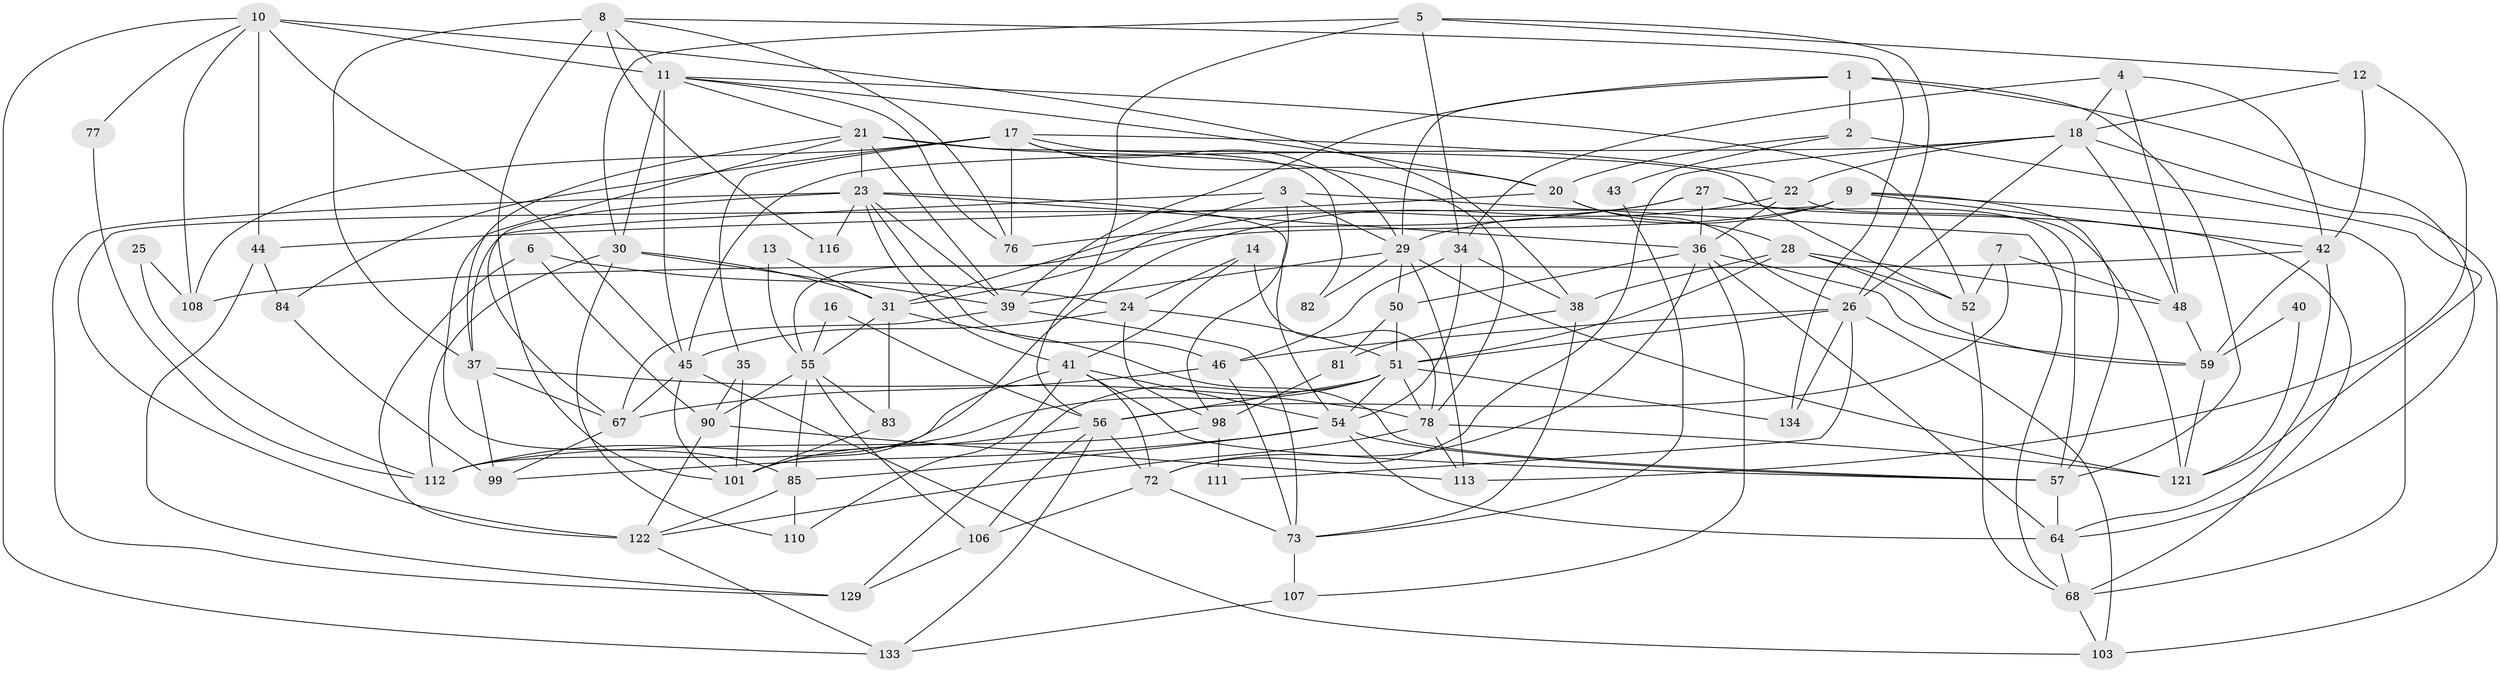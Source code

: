 // Generated by graph-tools (version 1.1) at 2025/52/02/27/25 19:52:02]
// undirected, 82 vertices, 210 edges
graph export_dot {
graph [start="1"]
  node [color=gray90,style=filled];
  1 [super="+32"];
  2 [super="+96"];
  3 [super="+63"];
  4 [super="+15"];
  5 [super="+109"];
  6;
  7;
  8 [super="+58"];
  9 [super="+19"];
  10 [super="+95"];
  11 [super="+62"];
  12 [super="+97"];
  13;
  14;
  16;
  17 [super="+74"];
  18 [super="+115"];
  20 [super="+66"];
  21;
  22 [super="+119"];
  23 [super="+33"];
  24;
  25;
  26 [super="+86"];
  27 [super="+100"];
  28 [super="+89"];
  29 [super="+127"];
  30 [super="+49"];
  31 [super="+53"];
  34;
  35 [super="+80"];
  36 [super="+126"];
  37 [super="+70"];
  38 [super="+88"];
  39 [super="+75"];
  40;
  41 [super="+47"];
  42 [super="+61"];
  43;
  44 [super="+91"];
  45 [super="+104"];
  46 [super="+102"];
  48;
  50;
  51 [super="+60"];
  52 [super="+114"];
  54 [super="+65"];
  55 [super="+69"];
  56 [super="+94"];
  57 [super="+71"];
  59 [super="+105"];
  64 [super="+92"];
  67 [super="+79"];
  68 [super="+93"];
  72 [super="+132"];
  73 [super="+124"];
  76 [super="+125"];
  77;
  78 [super="+87"];
  81 [super="+123"];
  82;
  83;
  84;
  85 [super="+120"];
  90 [super="+131"];
  98;
  99;
  101 [super="+117"];
  103;
  106;
  107 [super="+130"];
  108;
  110;
  111;
  112 [super="+118"];
  113;
  116;
  121;
  122 [super="+128"];
  129;
  133;
  134;
  1 -- 57;
  1 -- 29;
  1 -- 64;
  1 -- 2;
  1 -- 39;
  2 -- 121;
  2 -- 43;
  2 -- 20;
  3 -- 29;
  3 -- 98;
  3 -- 37;
  3 -- 68;
  3 -- 31;
  4 -- 48;
  4 -- 42;
  4 -- 18;
  4 -- 34;
  5 -- 30;
  5 -- 34;
  5 -- 26;
  5 -- 56;
  5 -- 12;
  6 -- 24;
  6 -- 122;
  6 -- 90;
  7 -- 56;
  7 -- 48;
  7 -- 52 [weight=2];
  8 -- 37;
  8 -- 134;
  8 -- 101;
  8 -- 76;
  8 -- 11;
  8 -- 116;
  9 -- 55;
  9 -- 122;
  9 -- 29;
  9 -- 42;
  9 -- 68;
  9 -- 57;
  10 -- 11;
  10 -- 45;
  10 -- 44;
  10 -- 77;
  10 -- 108;
  10 -- 133;
  10 -- 38;
  11 -- 52;
  11 -- 20;
  11 -- 21;
  11 -- 76;
  11 -- 45;
  11 -- 30 [weight=2];
  12 -- 113;
  12 -- 18;
  12 -- 42;
  13 -- 55;
  13 -- 31;
  14 -- 78;
  14 -- 24;
  14 -- 41;
  16 -- 55;
  16 -- 56;
  17 -- 20;
  17 -- 22;
  17 -- 84;
  17 -- 82;
  17 -- 108;
  17 -- 29;
  17 -- 76;
  17 -- 35;
  18 -- 48;
  18 -- 26;
  18 -- 22;
  18 -- 103;
  18 -- 72;
  18 -- 45;
  20 -- 44;
  20 -- 28;
  20 -- 26;
  21 -- 23;
  21 -- 85;
  21 -- 52;
  21 -- 78;
  21 -- 39;
  21 -- 37;
  22 -- 121;
  22 -- 101;
  22 -- 36;
  23 -- 36;
  23 -- 116;
  23 -- 129;
  23 -- 41;
  23 -- 46;
  23 -- 54;
  23 -- 39;
  23 -- 67;
  24 -- 51;
  24 -- 45;
  24 -- 98;
  25 -- 108;
  25 -- 112;
  26 -- 134;
  26 -- 103;
  26 -- 111;
  26 -- 51;
  26 -- 46;
  27 -- 36;
  27 -- 68;
  27 -- 31;
  27 -- 76;
  27 -- 57;
  28 -- 52;
  28 -- 48;
  28 -- 51;
  28 -- 38;
  28 -- 59;
  29 -- 82;
  29 -- 39;
  29 -- 113;
  29 -- 50;
  29 -- 121;
  30 -- 112;
  30 -- 39;
  30 -- 110;
  30 -- 31;
  31 -- 57;
  31 -- 55;
  31 -- 83;
  34 -- 46;
  34 -- 38;
  34 -- 54;
  35 -- 101;
  35 -- 90;
  36 -- 59;
  36 -- 50;
  36 -- 64;
  36 -- 107;
  36 -- 72;
  37 -- 99;
  37 -- 78;
  37 -- 67;
  38 -- 81;
  38 -- 73;
  39 -- 73;
  39 -- 67;
  40 -- 121;
  40 -- 59;
  41 -- 57;
  41 -- 110;
  41 -- 54;
  41 -- 72;
  41 -- 112;
  42 -- 108;
  42 -- 64;
  42 -- 59;
  43 -- 73;
  44 -- 129;
  44 -- 84;
  45 -- 101;
  45 -- 103;
  45 -- 67;
  46 -- 73;
  46 -- 67;
  48 -- 59;
  50 -- 51;
  50 -- 81;
  51 -- 129;
  51 -- 134;
  51 -- 56;
  51 -- 78;
  51 -- 54;
  51 -- 112;
  52 -- 68;
  54 -- 57;
  54 -- 64;
  54 -- 99;
  54 -- 85;
  55 -- 90;
  55 -- 83;
  55 -- 106;
  55 -- 85;
  56 -- 101;
  56 -- 133;
  56 -- 106;
  56 -- 72;
  57 -- 64;
  59 -- 121;
  64 -- 68;
  67 -- 99;
  68 -- 103;
  72 -- 73;
  72 -- 106;
  73 -- 107;
  77 -- 112;
  78 -- 122;
  78 -- 113;
  78 -- 121;
  81 -- 98 [weight=2];
  83 -- 101;
  84 -- 99;
  85 -- 122;
  85 -- 110;
  90 -- 113;
  90 -- 122;
  98 -- 111;
  98 -- 112;
  106 -- 129;
  107 -- 133;
  122 -- 133;
}
